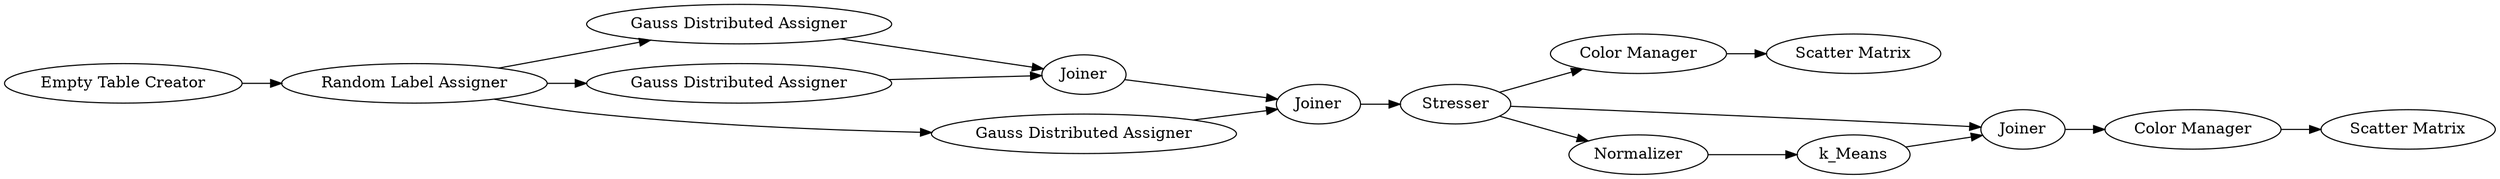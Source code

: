 digraph {
	"4645623379836818460_8" [label="Scatter Matrix"]
	"4645623379836818460_17" [label=Joiner]
	"4645623379836818460_3" [label="Gauss Distributed Assigner"]
	"4645623379836818460_18" [label=Joiner]
	"4645623379836818460_6" [label="Gauss Distributed Assigner"]
	"4645623379836818460_4" [label="Color Manager"]
	"4645623379836818460_7" [label="Gauss Distributed Assigner"]
	"4645623379836818460_15" [label="Color Manager"]
	"4645623379836818460_20" [label=k_Means]
	"4645623379836818460_2" [label="Random Label Assigner"]
	"4645623379836818460_19" [label=Stresser]
	"4645623379836818460_16" [label="Scatter Matrix"]
	"4645623379836818460_1" [label="Empty Table Creator"]
	"4645623379836818460_13" [label=Joiner]
	"4645623379836818460_10" [label=Normalizer]
	"4645623379836818460_10" -> "4645623379836818460_20"
	"4645623379836818460_4" -> "4645623379836818460_8"
	"4645623379836818460_13" -> "4645623379836818460_15"
	"4645623379836818460_2" -> "4645623379836818460_7"
	"4645623379836818460_1" -> "4645623379836818460_2"
	"4645623379836818460_18" -> "4645623379836818460_19"
	"4645623379836818460_19" -> "4645623379836818460_10"
	"4645623379836818460_19" -> "4645623379836818460_4"
	"4645623379836818460_7" -> "4645623379836818460_18"
	"4645623379836818460_20" -> "4645623379836818460_13"
	"4645623379836818460_2" -> "4645623379836818460_3"
	"4645623379836818460_6" -> "4645623379836818460_17"
	"4645623379836818460_15" -> "4645623379836818460_16"
	"4645623379836818460_19" -> "4645623379836818460_13"
	"4645623379836818460_2" -> "4645623379836818460_6"
	"4645623379836818460_17" -> "4645623379836818460_18"
	"4645623379836818460_3" -> "4645623379836818460_17"
	rankdir=LR
}
